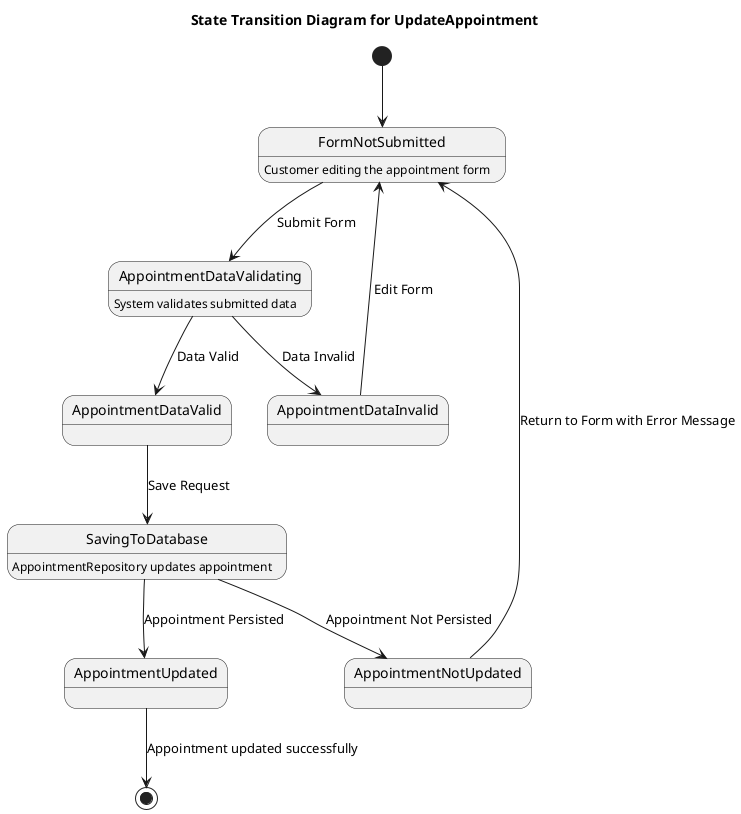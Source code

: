 @startuml
title State Transition Diagram for UpdateAppointment

[*] --> FormNotSubmitted
FormNotSubmitted : Customer editing the appointment form

FormNotSubmitted --> AppointmentDataValidating : Submit Form
AppointmentDataValidating : System validates submitted data

AppointmentDataValidating --> AppointmentDataInvalid : Data Invalid
AppointmentDataInvalid --> FormNotSubmitted : Edit Form

AppointmentDataValidating --> AppointmentDataValid : Data Valid
AppointmentDataValid --> SavingToDatabase : Save Request
SavingToDatabase : AppointmentRepository updates appointment

SavingToDatabase --> AppointmentUpdated : Appointment Persisted
SavingToDatabase --> AppointmentNotUpdated : Appointment Not Persisted

AppointmentUpdated --> [*] : Appointment updated successfully
AppointmentNotUpdated --> FormNotSubmitted : Return to Form with Error Message

@enduml
